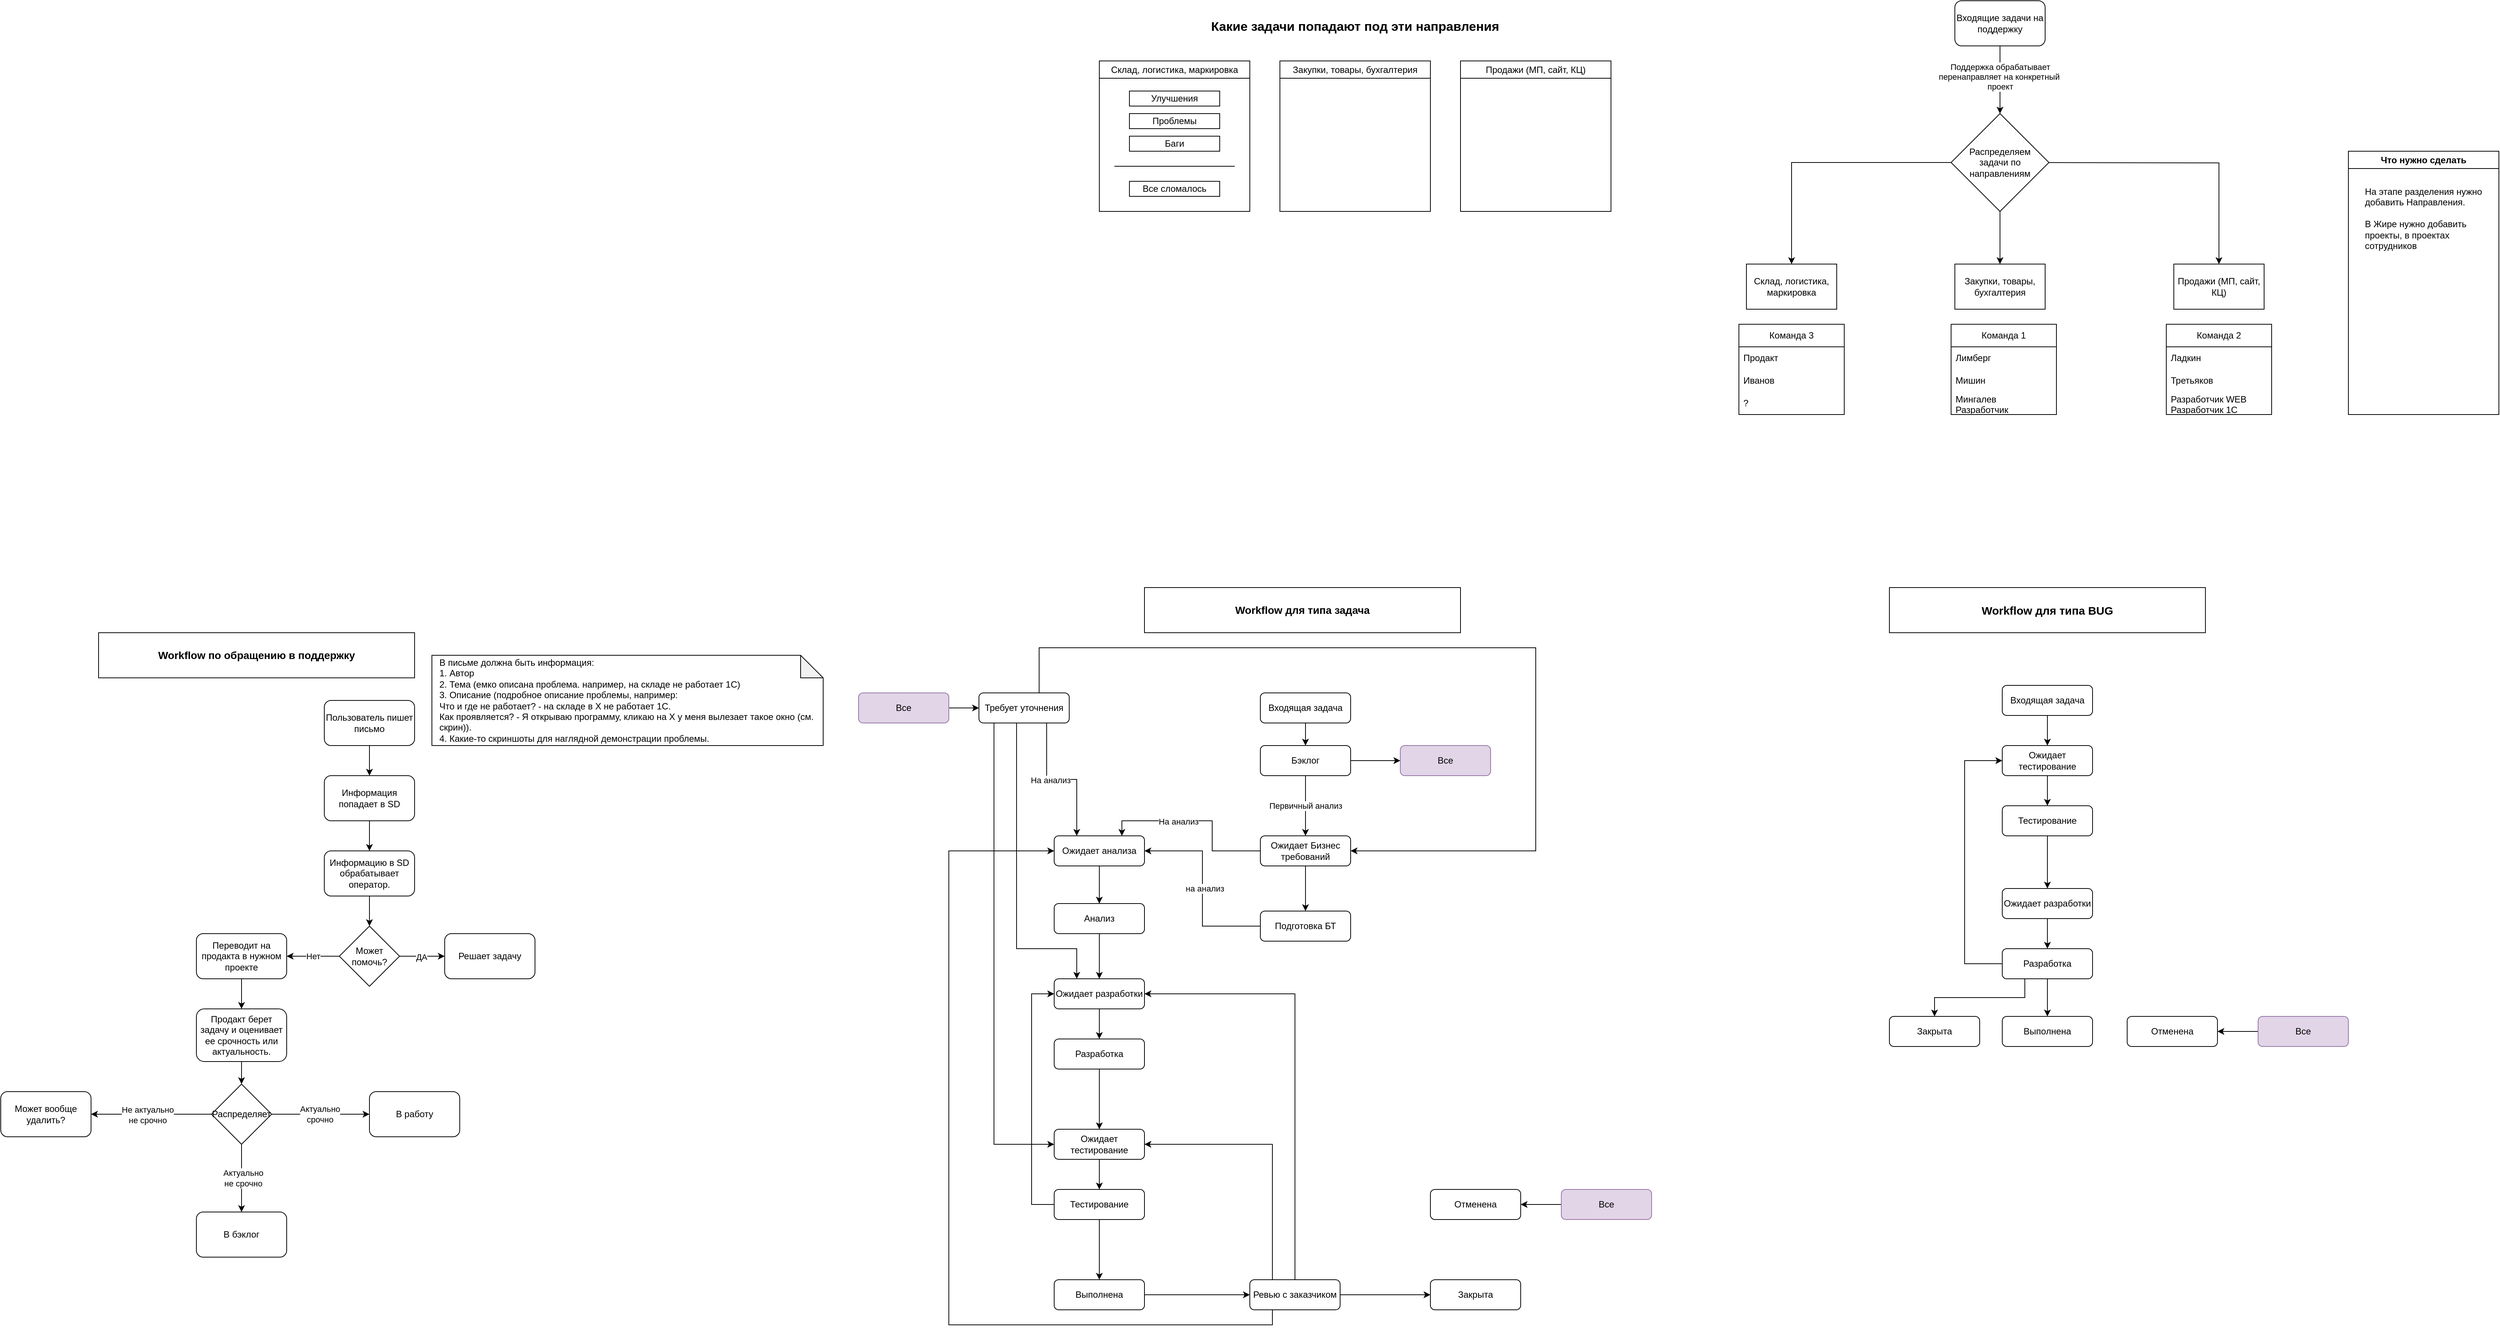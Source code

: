 <mxfile version="24.7.16">
  <diagram name="Page-1" id="zKJSg474zFUpfC8e5f8t">
    <mxGraphModel dx="5220" dy="1107" grid="1" gridSize="10" guides="1" tooltips="1" connect="1" arrows="1" fold="1" page="1" pageScale="1" pageWidth="827" pageHeight="1169" math="0" shadow="0">
      <root>
        <mxCell id="0" />
        <mxCell id="1" parent="0" />
        <mxCell id="clkhZw_3v-03GrpoqzjB-17" value="" style="edgeStyle=orthogonalEdgeStyle;rounded=0;orthogonalLoop=1;jettySize=auto;html=1;" parent="1" source="xmXq3l9Uws817rKE1H1e-1" target="clkhZw_3v-03GrpoqzjB-3" edge="1">
          <mxGeometry relative="1" as="geometry" />
        </mxCell>
        <mxCell id="6zCM-tVnXvu0zWscigJL-20" value="Поддержка обрабатывает&lt;div&gt;перенаправляет на конкретный&amp;nbsp;&lt;/div&gt;&lt;div&gt;проект&lt;/div&gt;" style="edgeLabel;html=1;align=center;verticalAlign=middle;resizable=0;points=[];" parent="clkhZw_3v-03GrpoqzjB-17" vertex="1" connectable="0">
          <mxGeometry x="-0.086" relative="1" as="geometry">
            <mxPoint as="offset" />
          </mxGeometry>
        </mxCell>
        <mxCell id="xmXq3l9Uws817rKE1H1e-1" value="Входящие задачи на поддержку" style="rounded=1;whiteSpace=wrap;html=1;" parent="1" vertex="1">
          <mxGeometry x="-473" y="10" width="120" height="60" as="geometry" />
        </mxCell>
        <mxCell id="clkhZw_3v-03GrpoqzjB-6" value="" style="edgeStyle=orthogonalEdgeStyle;rounded=0;orthogonalLoop=1;jettySize=auto;html=1;" parent="1" source="clkhZw_3v-03GrpoqzjB-3" target="clkhZw_3v-03GrpoqzjB-5" edge="1">
          <mxGeometry relative="1" as="geometry" />
        </mxCell>
        <mxCell id="clkhZw_3v-03GrpoqzjB-13" value="" style="edgeStyle=orthogonalEdgeStyle;rounded=0;orthogonalLoop=1;jettySize=auto;html=1;exitX=0.5;exitY=1;exitDx=0;exitDy=0;" parent="1" source="clkhZw_3v-03GrpoqzjB-3" target="clkhZw_3v-03GrpoqzjB-7" edge="1">
          <mxGeometry relative="1" as="geometry" />
        </mxCell>
        <mxCell id="clkhZw_3v-03GrpoqzjB-16" style="edgeStyle=orthogonalEdgeStyle;rounded=0;orthogonalLoop=1;jettySize=auto;html=1;exitX=1;exitY=0.5;exitDx=0;exitDy=0;entryX=0.5;entryY=0;entryDx=0;entryDy=0;" parent="1" target="clkhZw_3v-03GrpoqzjB-15" edge="1">
          <mxGeometry relative="1" as="geometry">
            <mxPoint x="-380" y="225" as="sourcePoint" />
          </mxGeometry>
        </mxCell>
        <mxCell id="clkhZw_3v-03GrpoqzjB-3" value="Распределяем&lt;div&gt;задачи по направлениям&lt;/div&gt;" style="rhombus;whiteSpace=wrap;html=1;" parent="1" vertex="1">
          <mxGeometry x="-478" y="160" width="130" height="130" as="geometry" />
        </mxCell>
        <mxCell id="clkhZw_3v-03GrpoqzjB-5" value="Склад, логистика, маркировка" style="whiteSpace=wrap;html=1;" parent="1" vertex="1">
          <mxGeometry x="-750" y="360" width="120" height="60" as="geometry" />
        </mxCell>
        <mxCell id="clkhZw_3v-03GrpoqzjB-7" value="Закупки, товары, бухгалтерия" style="whiteSpace=wrap;html=1;" parent="1" vertex="1">
          <mxGeometry x="-473" y="360" width="120" height="60" as="geometry" />
        </mxCell>
        <mxCell id="clkhZw_3v-03GrpoqzjB-15" value="Продажи (МП, сайт, КЦ)" style="whiteSpace=wrap;html=1;" parent="1" vertex="1">
          <mxGeometry x="-182" y="360" width="120" height="60" as="geometry" />
        </mxCell>
        <mxCell id="6zCM-tVnXvu0zWscigJL-4" value="Команда 2" style="swimlane;fontStyle=0;childLayout=stackLayout;horizontal=1;startSize=30;horizontalStack=0;resizeParent=1;resizeParentMax=0;resizeLast=0;collapsible=1;marginBottom=0;whiteSpace=wrap;html=1;" parent="1" vertex="1">
          <mxGeometry x="-192" y="440" width="140" height="120" as="geometry" />
        </mxCell>
        <mxCell id="6zCM-tVnXvu0zWscigJL-5" value="Ладкин" style="text;strokeColor=none;fillColor=none;align=left;verticalAlign=middle;spacingLeft=4;spacingRight=4;overflow=hidden;points=[[0,0.5],[1,0.5]];portConstraint=eastwest;rotatable=0;whiteSpace=wrap;html=1;" parent="6zCM-tVnXvu0zWscigJL-4" vertex="1">
          <mxGeometry y="30" width="140" height="30" as="geometry" />
        </mxCell>
        <mxCell id="6zCM-tVnXvu0zWscigJL-6" value="Третьяков" style="text;strokeColor=none;fillColor=none;align=left;verticalAlign=middle;spacingLeft=4;spacingRight=4;overflow=hidden;points=[[0,0.5],[1,0.5]];portConstraint=eastwest;rotatable=0;whiteSpace=wrap;html=1;" parent="6zCM-tVnXvu0zWscigJL-4" vertex="1">
          <mxGeometry y="60" width="140" height="30" as="geometry" />
        </mxCell>
        <mxCell id="6zCM-tVnXvu0zWscigJL-7" value="Разработчик WEB&lt;div&gt;Разработчик 1С&lt;/div&gt;" style="text;strokeColor=none;fillColor=none;align=left;verticalAlign=middle;spacingLeft=4;spacingRight=4;overflow=hidden;points=[[0,0.5],[1,0.5]];portConstraint=eastwest;rotatable=0;whiteSpace=wrap;html=1;" parent="6zCM-tVnXvu0zWscigJL-4" vertex="1">
          <mxGeometry y="90" width="140" height="30" as="geometry" />
        </mxCell>
        <mxCell id="6zCM-tVnXvu0zWscigJL-8" value="Команда 1" style="swimlane;fontStyle=0;childLayout=stackLayout;horizontal=1;startSize=30;horizontalStack=0;resizeParent=1;resizeParentMax=0;resizeLast=0;collapsible=1;marginBottom=0;whiteSpace=wrap;html=1;" parent="1" vertex="1">
          <mxGeometry x="-478" y="440" width="140" height="120" as="geometry" />
        </mxCell>
        <mxCell id="6zCM-tVnXvu0zWscigJL-9" value="Лимберг" style="text;strokeColor=none;fillColor=none;align=left;verticalAlign=middle;spacingLeft=4;spacingRight=4;overflow=hidden;points=[[0,0.5],[1,0.5]];portConstraint=eastwest;rotatable=0;whiteSpace=wrap;html=1;" parent="6zCM-tVnXvu0zWscigJL-8" vertex="1">
          <mxGeometry y="30" width="140" height="30" as="geometry" />
        </mxCell>
        <mxCell id="6zCM-tVnXvu0zWscigJL-10" value="Мишин" style="text;strokeColor=none;fillColor=none;align=left;verticalAlign=middle;spacingLeft=4;spacingRight=4;overflow=hidden;points=[[0,0.5],[1,0.5]];portConstraint=eastwest;rotatable=0;whiteSpace=wrap;html=1;" parent="6zCM-tVnXvu0zWscigJL-8" vertex="1">
          <mxGeometry y="60" width="140" height="30" as="geometry" />
        </mxCell>
        <mxCell id="6zCM-tVnXvu0zWscigJL-11" value="Мингалев&lt;div&gt;Разработчик&lt;/div&gt;" style="text;strokeColor=none;fillColor=none;align=left;verticalAlign=middle;spacingLeft=4;spacingRight=4;overflow=hidden;points=[[0,0.5],[1,0.5]];portConstraint=eastwest;rotatable=0;whiteSpace=wrap;html=1;" parent="6zCM-tVnXvu0zWscigJL-8" vertex="1">
          <mxGeometry y="90" width="140" height="30" as="geometry" />
        </mxCell>
        <mxCell id="6zCM-tVnXvu0zWscigJL-12" value="Команда 3" style="swimlane;fontStyle=0;childLayout=stackLayout;horizontal=1;startSize=30;horizontalStack=0;resizeParent=1;resizeParentMax=0;resizeLast=0;collapsible=1;marginBottom=0;whiteSpace=wrap;html=1;" parent="1" vertex="1">
          <mxGeometry x="-760" y="440" width="140" height="120" as="geometry" />
        </mxCell>
        <mxCell id="6zCM-tVnXvu0zWscigJL-13" value="Продакт" style="text;strokeColor=none;fillColor=none;align=left;verticalAlign=middle;spacingLeft=4;spacingRight=4;overflow=hidden;points=[[0,0.5],[1,0.5]];portConstraint=eastwest;rotatable=0;whiteSpace=wrap;html=1;" parent="6zCM-tVnXvu0zWscigJL-12" vertex="1">
          <mxGeometry y="30" width="140" height="30" as="geometry" />
        </mxCell>
        <mxCell id="6zCM-tVnXvu0zWscigJL-14" value="Иванов" style="text;strokeColor=none;fillColor=none;align=left;verticalAlign=middle;spacingLeft=4;spacingRight=4;overflow=hidden;points=[[0,0.5],[1,0.5]];portConstraint=eastwest;rotatable=0;whiteSpace=wrap;html=1;" parent="6zCM-tVnXvu0zWscigJL-12" vertex="1">
          <mxGeometry y="60" width="140" height="30" as="geometry" />
        </mxCell>
        <mxCell id="6zCM-tVnXvu0zWscigJL-15" value="?" style="text;strokeColor=none;fillColor=none;align=left;verticalAlign=middle;spacingLeft=4;spacingRight=4;overflow=hidden;points=[[0,0.5],[1,0.5]];portConstraint=eastwest;rotatable=0;whiteSpace=wrap;html=1;" parent="6zCM-tVnXvu0zWscigJL-12" vertex="1">
          <mxGeometry y="90" width="140" height="30" as="geometry" />
        </mxCell>
        <mxCell id="6zCM-tVnXvu0zWscigJL-16" value="&lt;span style=&quot;font-weight: 400;&quot;&gt;Склад, логистика, маркировка&lt;/span&gt;" style="swimlane;whiteSpace=wrap;html=1;" parent="1" vertex="1">
          <mxGeometry x="-1610" y="90" width="200" height="200" as="geometry" />
        </mxCell>
        <mxCell id="6zCM-tVnXvu0zWscigJL-21" value="Проблемы" style="whiteSpace=wrap;html=1;" parent="6zCM-tVnXvu0zWscigJL-16" vertex="1">
          <mxGeometry x="40" y="70" width="120" height="20" as="geometry" />
        </mxCell>
        <mxCell id="6zCM-tVnXvu0zWscigJL-22" value="Улучшения" style="whiteSpace=wrap;html=1;" parent="6zCM-tVnXvu0zWscigJL-16" vertex="1">
          <mxGeometry x="40" y="40" width="120" height="20" as="geometry" />
        </mxCell>
        <mxCell id="6zCM-tVnXvu0zWscigJL-23" value="Баги" style="whiteSpace=wrap;html=1;" parent="6zCM-tVnXvu0zWscigJL-16" vertex="1">
          <mxGeometry x="40" y="100" width="120" height="20" as="geometry" />
        </mxCell>
        <mxCell id="6zCM-tVnXvu0zWscigJL-24" value="Все сломалось" style="whiteSpace=wrap;html=1;" parent="6zCM-tVnXvu0zWscigJL-16" vertex="1">
          <mxGeometry x="40" y="160" width="120" height="20" as="geometry" />
        </mxCell>
        <mxCell id="6zCM-tVnXvu0zWscigJL-17" value="&lt;span style=&quot;font-weight: 400;&quot;&gt;Закупки, товары, бухгалтерия&lt;/span&gt;" style="swimlane;whiteSpace=wrap;html=1;" parent="1" vertex="1">
          <mxGeometry x="-1370" y="90" width="200" height="200" as="geometry" />
        </mxCell>
        <mxCell id="6zCM-tVnXvu0zWscigJL-18" value="&lt;span style=&quot;font-weight: 400;&quot;&gt;Продажи (МП, сайт, КЦ)&lt;/span&gt;" style="swimlane;whiteSpace=wrap;html=1;" parent="1" vertex="1">
          <mxGeometry x="-1130" y="90" width="200" height="200" as="geometry" />
        </mxCell>
        <mxCell id="6zCM-tVnXvu0zWscigJL-19" value="Какие задачи попадают под эти направления" style="text;html=1;align=center;verticalAlign=middle;whiteSpace=wrap;rounded=0;fontStyle=1;fontSize=17;" parent="1" vertex="1">
          <mxGeometry x="-1610" y="30" width="680" height="30" as="geometry" />
        </mxCell>
        <mxCell id="6zCM-tVnXvu0zWscigJL-25" value="" style="endArrow=none;html=1;rounded=0;" parent="1" edge="1">
          <mxGeometry width="50" height="50" relative="1" as="geometry">
            <mxPoint x="-1590" y="230" as="sourcePoint" />
            <mxPoint x="-1430" y="230" as="targetPoint" />
          </mxGeometry>
        </mxCell>
        <mxCell id="6zCM-tVnXvu0zWscigJL-26" value="Что нужно сделать" style="swimlane;whiteSpace=wrap;html=1;" parent="1" vertex="1">
          <mxGeometry x="50" y="210" width="200" height="350" as="geometry" />
        </mxCell>
        <mxCell id="6zCM-tVnXvu0zWscigJL-27" value="На этапе разделения нужно добавить Направления.&lt;div&gt;&lt;br&gt;&lt;div&gt;В Жире нужно добавить проекты, в проектах сотрудников&lt;/div&gt;&lt;/div&gt;" style="text;html=1;align=left;verticalAlign=top;whiteSpace=wrap;rounded=0;" parent="6zCM-tVnXvu0zWscigJL-26" vertex="1">
          <mxGeometry x="20" y="40" width="160" height="290" as="geometry" />
        </mxCell>
        <mxCell id="XbYOzq7TOmDHn6luCRxi-1" value="Workflow для типа задача" style="rounded=0;whiteSpace=wrap;html=1;fontStyle=1;fontSize=14;" parent="1" vertex="1">
          <mxGeometry x="-1550" y="790" width="420" height="60" as="geometry" />
        </mxCell>
        <mxCell id="XbYOzq7TOmDHn6luCRxi-2" value="Workflow для типа BUG" style="rounded=0;whiteSpace=wrap;html=1;fontSize=15;fontStyle=1" parent="1" vertex="1">
          <mxGeometry x="-560" y="790" width="420" height="60" as="geometry" />
        </mxCell>
        <mxCell id="XbYOzq7TOmDHn6luCRxi-3" value="Workflow по обращению в поддержку" style="rounded=0;whiteSpace=wrap;html=1;fontStyle=1;fontSize=14;" parent="1" vertex="1">
          <mxGeometry x="-2940" y="850" width="420" height="60" as="geometry" />
        </mxCell>
        <mxCell id="XbYOzq7TOmDHn6luCRxi-7" value="" style="edgeStyle=orthogonalEdgeStyle;rounded=0;orthogonalLoop=1;jettySize=auto;html=1;" parent="1" source="XbYOzq7TOmDHn6luCRxi-4" target="XbYOzq7TOmDHn6luCRxi-6" edge="1">
          <mxGeometry relative="1" as="geometry" />
        </mxCell>
        <mxCell id="XbYOzq7TOmDHn6luCRxi-4" value="Пользователь пишет письмо" style="rounded=1;whiteSpace=wrap;html=1;" parent="1" vertex="1">
          <mxGeometry x="-2640" y="940" width="120" height="60" as="geometry" />
        </mxCell>
        <mxCell id="XbYOzq7TOmDHn6luCRxi-5" value="В письме должна быть информация:&lt;div&gt;1. Автор&lt;/div&gt;&lt;div&gt;2. Тема (емко описана проблема. например, на складе не работает 1С)&lt;/div&gt;&lt;div&gt;3. Описание (подробное описание проблемы, например:&lt;/div&gt;&lt;div&gt;Что и где не работает? - на складе в Х не работает 1С.&lt;/div&gt;&lt;div&gt;Как проявляется? - Я открываю программу, кликаю на Х у меня вылезает такое окно (см. скрин)).&lt;/div&gt;&lt;div&gt;4. Какие-то скриншоты для наглядной демонстрации проблемы.&lt;/div&gt;" style="shape=note;whiteSpace=wrap;html=1;backgroundOutline=1;darkOpacity=0.05;align=left;spacing=10;" parent="1" vertex="1">
          <mxGeometry x="-2497" y="880" width="520" height="120" as="geometry" />
        </mxCell>
        <mxCell id="XbYOzq7TOmDHn6luCRxi-9" value="" style="edgeStyle=orthogonalEdgeStyle;rounded=0;orthogonalLoop=1;jettySize=auto;html=1;" parent="1" source="XbYOzq7TOmDHn6luCRxi-6" target="XbYOzq7TOmDHn6luCRxi-8" edge="1">
          <mxGeometry relative="1" as="geometry" />
        </mxCell>
        <mxCell id="XbYOzq7TOmDHn6luCRxi-6" value="Информация попадает в SD" style="rounded=1;whiteSpace=wrap;html=1;" parent="1" vertex="1">
          <mxGeometry x="-2640" y="1040" width="120" height="60" as="geometry" />
        </mxCell>
        <mxCell id="eAZ0J_NPHGMcCsTDPRW5-2" value="" style="edgeStyle=orthogonalEdgeStyle;rounded=0;orthogonalLoop=1;jettySize=auto;html=1;" edge="1" parent="1" source="XbYOzq7TOmDHn6luCRxi-8" target="eAZ0J_NPHGMcCsTDPRW5-1">
          <mxGeometry relative="1" as="geometry" />
        </mxCell>
        <mxCell id="XbYOzq7TOmDHn6luCRxi-8" value="Информацию в SD обрабатывает оператор." style="rounded=1;whiteSpace=wrap;html=1;" parent="1" vertex="1">
          <mxGeometry x="-2640" y="1140" width="120" height="60" as="geometry" />
        </mxCell>
        <mxCell id="eAZ0J_NPHGMcCsTDPRW5-6" value="" style="edgeStyle=orthogonalEdgeStyle;rounded=0;orthogonalLoop=1;jettySize=auto;html=1;" edge="1" parent="1" source="eAZ0J_NPHGMcCsTDPRW5-1" target="eAZ0J_NPHGMcCsTDPRW5-5">
          <mxGeometry relative="1" as="geometry" />
        </mxCell>
        <mxCell id="eAZ0J_NPHGMcCsTDPRW5-9" value="ДА" style="edgeLabel;html=1;align=center;verticalAlign=middle;resizable=0;points=[];" vertex="1" connectable="0" parent="eAZ0J_NPHGMcCsTDPRW5-6">
          <mxGeometry x="-0.033" y="-1" relative="1" as="geometry">
            <mxPoint as="offset" />
          </mxGeometry>
        </mxCell>
        <mxCell id="eAZ0J_NPHGMcCsTDPRW5-8" value="Нет" style="edgeStyle=orthogonalEdgeStyle;rounded=0;orthogonalLoop=1;jettySize=auto;html=1;" edge="1" parent="1" source="eAZ0J_NPHGMcCsTDPRW5-1" target="eAZ0J_NPHGMcCsTDPRW5-7">
          <mxGeometry relative="1" as="geometry" />
        </mxCell>
        <mxCell id="eAZ0J_NPHGMcCsTDPRW5-1" value="Может&lt;div&gt;помочь?&lt;/div&gt;" style="rhombus;whiteSpace=wrap;html=1;" vertex="1" parent="1">
          <mxGeometry x="-2620" y="1240" width="80" height="80" as="geometry" />
        </mxCell>
        <mxCell id="eAZ0J_NPHGMcCsTDPRW5-5" value="Решает задачу" style="rounded=1;whiteSpace=wrap;html=1;" vertex="1" parent="1">
          <mxGeometry x="-2480" y="1250" width="120" height="60" as="geometry" />
        </mxCell>
        <mxCell id="eAZ0J_NPHGMcCsTDPRW5-11" value="" style="edgeStyle=orthogonalEdgeStyle;rounded=0;orthogonalLoop=1;jettySize=auto;html=1;" edge="1" parent="1" source="eAZ0J_NPHGMcCsTDPRW5-7" target="eAZ0J_NPHGMcCsTDPRW5-10">
          <mxGeometry relative="1" as="geometry" />
        </mxCell>
        <mxCell id="eAZ0J_NPHGMcCsTDPRW5-7" value="Переводит на продакта в нужном проекте" style="rounded=1;whiteSpace=wrap;html=1;" vertex="1" parent="1">
          <mxGeometry x="-2810" y="1250" width="120" height="60" as="geometry" />
        </mxCell>
        <mxCell id="eAZ0J_NPHGMcCsTDPRW5-26" value="" style="edgeStyle=orthogonalEdgeStyle;rounded=0;orthogonalLoop=1;jettySize=auto;html=1;" edge="1" parent="1" source="eAZ0J_NPHGMcCsTDPRW5-10" target="eAZ0J_NPHGMcCsTDPRW5-16">
          <mxGeometry relative="1" as="geometry" />
        </mxCell>
        <mxCell id="eAZ0J_NPHGMcCsTDPRW5-10" value="Продакт берет задачу и оценивает ее срочность или актуальность." style="rounded=1;whiteSpace=wrap;html=1;" vertex="1" parent="1">
          <mxGeometry x="-2810" y="1350" width="120" height="70" as="geometry" />
        </mxCell>
        <mxCell id="eAZ0J_NPHGMcCsTDPRW5-18" style="edgeStyle=orthogonalEdgeStyle;rounded=0;orthogonalLoop=1;jettySize=auto;html=1;entryX=0;entryY=0.5;entryDx=0;entryDy=0;" edge="1" parent="1" source="eAZ0J_NPHGMcCsTDPRW5-16" target="eAZ0J_NPHGMcCsTDPRW5-17">
          <mxGeometry relative="1" as="geometry" />
        </mxCell>
        <mxCell id="eAZ0J_NPHGMcCsTDPRW5-19" value="Актуально&lt;div&gt;срочно&lt;/div&gt;" style="edgeLabel;html=1;align=center;verticalAlign=middle;resizable=0;points=[];" vertex="1" connectable="0" parent="eAZ0J_NPHGMcCsTDPRW5-18">
          <mxGeometry x="-0.024" relative="1" as="geometry">
            <mxPoint as="offset" />
          </mxGeometry>
        </mxCell>
        <mxCell id="eAZ0J_NPHGMcCsTDPRW5-21" style="edgeStyle=orthogonalEdgeStyle;rounded=0;orthogonalLoop=1;jettySize=auto;html=1;entryX=0.5;entryY=0;entryDx=0;entryDy=0;" edge="1" parent="1" source="eAZ0J_NPHGMcCsTDPRW5-16" target="eAZ0J_NPHGMcCsTDPRW5-20">
          <mxGeometry relative="1" as="geometry" />
        </mxCell>
        <mxCell id="eAZ0J_NPHGMcCsTDPRW5-22" value="Актуально&lt;div&gt;не срочно&lt;/div&gt;" style="edgeLabel;html=1;align=center;verticalAlign=middle;resizable=0;points=[];" vertex="1" connectable="0" parent="eAZ0J_NPHGMcCsTDPRW5-21">
          <mxGeometry x="-0.007" y="2" relative="1" as="geometry">
            <mxPoint as="offset" />
          </mxGeometry>
        </mxCell>
        <mxCell id="eAZ0J_NPHGMcCsTDPRW5-24" style="edgeStyle=orthogonalEdgeStyle;rounded=0;orthogonalLoop=1;jettySize=auto;html=1;" edge="1" parent="1" source="eAZ0J_NPHGMcCsTDPRW5-16" target="eAZ0J_NPHGMcCsTDPRW5-23">
          <mxGeometry relative="1" as="geometry" />
        </mxCell>
        <mxCell id="eAZ0J_NPHGMcCsTDPRW5-25" value="Не актуально&lt;div&gt;не срочно&lt;/div&gt;" style="edgeLabel;html=1;align=center;verticalAlign=middle;resizable=0;points=[];" vertex="1" connectable="0" parent="eAZ0J_NPHGMcCsTDPRW5-24">
          <mxGeometry x="0.064" y="1" relative="1" as="geometry">
            <mxPoint as="offset" />
          </mxGeometry>
        </mxCell>
        <mxCell id="eAZ0J_NPHGMcCsTDPRW5-16" value="Распределяет" style="rhombus;whiteSpace=wrap;html=1;" vertex="1" parent="1">
          <mxGeometry x="-2790" y="1450" width="80" height="80" as="geometry" />
        </mxCell>
        <mxCell id="eAZ0J_NPHGMcCsTDPRW5-17" value="В работу" style="rounded=1;whiteSpace=wrap;html=1;" vertex="1" parent="1">
          <mxGeometry x="-2580" y="1460" width="120" height="60" as="geometry" />
        </mxCell>
        <mxCell id="eAZ0J_NPHGMcCsTDPRW5-20" value="В бэклог" style="rounded=1;whiteSpace=wrap;html=1;" vertex="1" parent="1">
          <mxGeometry x="-2810" y="1620" width="120" height="60" as="geometry" />
        </mxCell>
        <mxCell id="eAZ0J_NPHGMcCsTDPRW5-23" value="Может вообще удалить?" style="rounded=1;whiteSpace=wrap;html=1;" vertex="1" parent="1">
          <mxGeometry x="-3070" y="1460" width="120" height="60" as="geometry" />
        </mxCell>
        <mxCell id="eAZ0J_NPHGMcCsTDPRW5-29" value="" style="edgeStyle=orthogonalEdgeStyle;rounded=0;orthogonalLoop=1;jettySize=auto;html=1;" edge="1" parent="1" source="eAZ0J_NPHGMcCsTDPRW5-27" target="eAZ0J_NPHGMcCsTDPRW5-28">
          <mxGeometry relative="1" as="geometry">
            <Array as="points">
              <mxPoint x="-1336" y="1000" />
              <mxPoint x="-1336" y="1000" />
            </Array>
          </mxGeometry>
        </mxCell>
        <mxCell id="eAZ0J_NPHGMcCsTDPRW5-27" value="Входящая задача" style="rounded=1;whiteSpace=wrap;html=1;" vertex="1" parent="1">
          <mxGeometry x="-1396" y="930" width="120" height="40" as="geometry" />
        </mxCell>
        <mxCell id="eAZ0J_NPHGMcCsTDPRW5-31" value="Первичный анализ" style="edgeStyle=orthogonalEdgeStyle;rounded=0;orthogonalLoop=1;jettySize=auto;html=1;" edge="1" parent="1" source="eAZ0J_NPHGMcCsTDPRW5-28" target="eAZ0J_NPHGMcCsTDPRW5-30">
          <mxGeometry relative="1" as="geometry" />
        </mxCell>
        <mxCell id="eAZ0J_NPHGMcCsTDPRW5-38" value="" style="edgeStyle=orthogonalEdgeStyle;rounded=0;orthogonalLoop=1;jettySize=auto;html=1;" edge="1" parent="1" source="eAZ0J_NPHGMcCsTDPRW5-28" target="eAZ0J_NPHGMcCsTDPRW5-37">
          <mxGeometry relative="1" as="geometry" />
        </mxCell>
        <mxCell id="eAZ0J_NPHGMcCsTDPRW5-28" value="Бэклог" style="rounded=1;whiteSpace=wrap;html=1;" vertex="1" parent="1">
          <mxGeometry x="-1396" y="1000" width="120" height="40" as="geometry" />
        </mxCell>
        <mxCell id="eAZ0J_NPHGMcCsTDPRW5-35" value="" style="edgeStyle=orthogonalEdgeStyle;rounded=0;orthogonalLoop=1;jettySize=auto;html=1;" edge="1" parent="1" source="eAZ0J_NPHGMcCsTDPRW5-30" target="eAZ0J_NPHGMcCsTDPRW5-34">
          <mxGeometry relative="1" as="geometry" />
        </mxCell>
        <mxCell id="eAZ0J_NPHGMcCsTDPRW5-48" style="edgeStyle=orthogonalEdgeStyle;rounded=0;orthogonalLoop=1;jettySize=auto;html=1;entryX=0.75;entryY=0;entryDx=0;entryDy=0;" edge="1" parent="1" source="eAZ0J_NPHGMcCsTDPRW5-30" target="eAZ0J_NPHGMcCsTDPRW5-32">
          <mxGeometry relative="1" as="geometry">
            <Array as="points">
              <mxPoint x="-1460" y="1140" />
              <mxPoint x="-1460" y="1100" />
              <mxPoint x="-1580" y="1100" />
            </Array>
          </mxGeometry>
        </mxCell>
        <mxCell id="eAZ0J_NPHGMcCsTDPRW5-51" value="На анализ" style="edgeLabel;html=1;align=center;verticalAlign=middle;resizable=0;points=[];" vertex="1" connectable="0" parent="eAZ0J_NPHGMcCsTDPRW5-48">
          <mxGeometry x="0.216" y="1" relative="1" as="geometry">
            <mxPoint x="-1" as="offset" />
          </mxGeometry>
        </mxCell>
        <mxCell id="eAZ0J_NPHGMcCsTDPRW5-30" value="Ожидает Бизнес требований" style="rounded=1;whiteSpace=wrap;html=1;" vertex="1" parent="1">
          <mxGeometry x="-1396" y="1120" width="120" height="40" as="geometry" />
        </mxCell>
        <mxCell id="eAZ0J_NPHGMcCsTDPRW5-54" value="" style="edgeStyle=orthogonalEdgeStyle;rounded=0;orthogonalLoop=1;jettySize=auto;html=1;" edge="1" parent="1" source="eAZ0J_NPHGMcCsTDPRW5-32" target="eAZ0J_NPHGMcCsTDPRW5-53">
          <mxGeometry relative="1" as="geometry" />
        </mxCell>
        <mxCell id="eAZ0J_NPHGMcCsTDPRW5-32" value="Ожидает анализа" style="rounded=1;whiteSpace=wrap;html=1;" vertex="1" parent="1">
          <mxGeometry x="-1670" y="1120" width="120" height="40" as="geometry" />
        </mxCell>
        <mxCell id="eAZ0J_NPHGMcCsTDPRW5-50" style="edgeStyle=orthogonalEdgeStyle;rounded=0;orthogonalLoop=1;jettySize=auto;html=1;exitX=0;exitY=0.5;exitDx=0;exitDy=0;entryX=1;entryY=0.5;entryDx=0;entryDy=0;" edge="1" parent="1" source="eAZ0J_NPHGMcCsTDPRW5-34" target="eAZ0J_NPHGMcCsTDPRW5-32">
          <mxGeometry relative="1" as="geometry" />
        </mxCell>
        <mxCell id="eAZ0J_NPHGMcCsTDPRW5-52" value="на анализ" style="edgeLabel;html=1;align=center;verticalAlign=middle;resizable=0;points=[];" vertex="1" connectable="0" parent="eAZ0J_NPHGMcCsTDPRW5-50">
          <mxGeometry x="0.78" relative="1" as="geometry">
            <mxPoint x="52" y="50" as="offset" />
          </mxGeometry>
        </mxCell>
        <mxCell id="eAZ0J_NPHGMcCsTDPRW5-34" value="Подготовка БТ" style="rounded=1;whiteSpace=wrap;html=1;" vertex="1" parent="1">
          <mxGeometry x="-1396" y="1220" width="120" height="40" as="geometry" />
        </mxCell>
        <mxCell id="eAZ0J_NPHGMcCsTDPRW5-37" value="Все" style="rounded=1;whiteSpace=wrap;html=1;fillColor=#e1d5e7;strokeColor=#9673a6;" vertex="1" parent="1">
          <mxGeometry x="-1210" y="1000" width="120" height="40" as="geometry" />
        </mxCell>
        <mxCell id="eAZ0J_NPHGMcCsTDPRW5-42" style="edgeStyle=orthogonalEdgeStyle;rounded=0;orthogonalLoop=1;jettySize=auto;html=1;exitX=0.75;exitY=1;exitDx=0;exitDy=0;entryX=0.25;entryY=0;entryDx=0;entryDy=0;" edge="1" parent="1" source="eAZ0J_NPHGMcCsTDPRW5-39" target="eAZ0J_NPHGMcCsTDPRW5-32">
          <mxGeometry relative="1" as="geometry" />
        </mxCell>
        <mxCell id="eAZ0J_NPHGMcCsTDPRW5-44" value="На анализ" style="edgeLabel;html=1;align=center;verticalAlign=middle;resizable=0;points=[];" vertex="1" connectable="0" parent="eAZ0J_NPHGMcCsTDPRW5-42">
          <mxGeometry x="-0.16" y="-1" relative="1" as="geometry">
            <mxPoint as="offset" />
          </mxGeometry>
        </mxCell>
        <mxCell id="eAZ0J_NPHGMcCsTDPRW5-43" style="edgeStyle=orthogonalEdgeStyle;rounded=0;orthogonalLoop=1;jettySize=auto;html=1;exitX=0.75;exitY=0;exitDx=0;exitDy=0;entryX=1;entryY=0.5;entryDx=0;entryDy=0;" edge="1" parent="1" source="eAZ0J_NPHGMcCsTDPRW5-39" target="eAZ0J_NPHGMcCsTDPRW5-30">
          <mxGeometry relative="1" as="geometry">
            <Array as="points">
              <mxPoint x="-1690" y="930" />
              <mxPoint x="-1690" y="870" />
              <mxPoint x="-1030" y="870" />
              <mxPoint x="-1030" y="1140" />
            </Array>
          </mxGeometry>
        </mxCell>
        <mxCell id="eAZ0J_NPHGMcCsTDPRW5-77" style="edgeStyle=orthogonalEdgeStyle;rounded=0;orthogonalLoop=1;jettySize=auto;html=1;exitX=0.5;exitY=1;exitDx=0;exitDy=0;entryX=0.25;entryY=0;entryDx=0;entryDy=0;" edge="1" parent="1" source="eAZ0J_NPHGMcCsTDPRW5-39" target="eAZ0J_NPHGMcCsTDPRW5-55">
          <mxGeometry relative="1" as="geometry">
            <Array as="points">
              <mxPoint x="-1720" y="1270" />
              <mxPoint x="-1640" y="1270" />
            </Array>
          </mxGeometry>
        </mxCell>
        <mxCell id="eAZ0J_NPHGMcCsTDPRW5-78" style="edgeStyle=orthogonalEdgeStyle;rounded=0;orthogonalLoop=1;jettySize=auto;html=1;exitX=0.25;exitY=1;exitDx=0;exitDy=0;entryX=0;entryY=0.5;entryDx=0;entryDy=0;" edge="1" parent="1" source="eAZ0J_NPHGMcCsTDPRW5-39" target="eAZ0J_NPHGMcCsTDPRW5-57">
          <mxGeometry relative="1" as="geometry">
            <Array as="points">
              <mxPoint x="-1750" y="970" />
              <mxPoint x="-1750" y="1530" />
            </Array>
          </mxGeometry>
        </mxCell>
        <mxCell id="eAZ0J_NPHGMcCsTDPRW5-39" value="Требует уточнения" style="rounded=1;whiteSpace=wrap;html=1;" vertex="1" parent="1">
          <mxGeometry x="-1770" y="930" width="120" height="40" as="geometry" />
        </mxCell>
        <mxCell id="eAZ0J_NPHGMcCsTDPRW5-41" value="" style="edgeStyle=orthogonalEdgeStyle;rounded=0;orthogonalLoop=1;jettySize=auto;html=1;" edge="1" parent="1" source="eAZ0J_NPHGMcCsTDPRW5-40" target="eAZ0J_NPHGMcCsTDPRW5-39">
          <mxGeometry relative="1" as="geometry" />
        </mxCell>
        <mxCell id="eAZ0J_NPHGMcCsTDPRW5-40" value="Все" style="rounded=1;whiteSpace=wrap;html=1;fillColor=#e1d5e7;strokeColor=#9673a6;" vertex="1" parent="1">
          <mxGeometry x="-1930" y="930" width="120" height="40" as="geometry" />
        </mxCell>
        <mxCell id="eAZ0J_NPHGMcCsTDPRW5-63" value="" style="edgeStyle=orthogonalEdgeStyle;rounded=0;orthogonalLoop=1;jettySize=auto;html=1;" edge="1" parent="1" source="eAZ0J_NPHGMcCsTDPRW5-53" target="eAZ0J_NPHGMcCsTDPRW5-55">
          <mxGeometry relative="1" as="geometry" />
        </mxCell>
        <mxCell id="eAZ0J_NPHGMcCsTDPRW5-53" value="Анализ" style="rounded=1;whiteSpace=wrap;html=1;" vertex="1" parent="1">
          <mxGeometry x="-1670" y="1210" width="120" height="40" as="geometry" />
        </mxCell>
        <mxCell id="eAZ0J_NPHGMcCsTDPRW5-64" value="" style="edgeStyle=orthogonalEdgeStyle;rounded=0;orthogonalLoop=1;jettySize=auto;html=1;" edge="1" parent="1" source="eAZ0J_NPHGMcCsTDPRW5-55" target="eAZ0J_NPHGMcCsTDPRW5-56">
          <mxGeometry relative="1" as="geometry" />
        </mxCell>
        <mxCell id="eAZ0J_NPHGMcCsTDPRW5-55" value="Ожидает разработки" style="rounded=1;whiteSpace=wrap;html=1;" vertex="1" parent="1">
          <mxGeometry x="-1670" y="1310" width="120" height="40" as="geometry" />
        </mxCell>
        <mxCell id="eAZ0J_NPHGMcCsTDPRW5-65" value="" style="edgeStyle=orthogonalEdgeStyle;rounded=0;orthogonalLoop=1;jettySize=auto;html=1;" edge="1" parent="1" source="eAZ0J_NPHGMcCsTDPRW5-56" target="eAZ0J_NPHGMcCsTDPRW5-57">
          <mxGeometry relative="1" as="geometry" />
        </mxCell>
        <mxCell id="eAZ0J_NPHGMcCsTDPRW5-56" value="Разработка" style="rounded=1;whiteSpace=wrap;html=1;" vertex="1" parent="1">
          <mxGeometry x="-1670" y="1390" width="120" height="40" as="geometry" />
        </mxCell>
        <mxCell id="eAZ0J_NPHGMcCsTDPRW5-66" value="" style="edgeStyle=orthogonalEdgeStyle;rounded=0;orthogonalLoop=1;jettySize=auto;html=1;" edge="1" parent="1" source="eAZ0J_NPHGMcCsTDPRW5-57" target="eAZ0J_NPHGMcCsTDPRW5-58">
          <mxGeometry relative="1" as="geometry" />
        </mxCell>
        <mxCell id="eAZ0J_NPHGMcCsTDPRW5-57" value="Ожидает тестирование" style="rounded=1;whiteSpace=wrap;html=1;" vertex="1" parent="1">
          <mxGeometry x="-1670" y="1510" width="120" height="40" as="geometry" />
        </mxCell>
        <mxCell id="eAZ0J_NPHGMcCsTDPRW5-67" value="" style="edgeStyle=orthogonalEdgeStyle;rounded=0;orthogonalLoop=1;jettySize=auto;html=1;" edge="1" parent="1" source="eAZ0J_NPHGMcCsTDPRW5-58" target="eAZ0J_NPHGMcCsTDPRW5-59">
          <mxGeometry relative="1" as="geometry" />
        </mxCell>
        <mxCell id="eAZ0J_NPHGMcCsTDPRW5-76" style="edgeStyle=orthogonalEdgeStyle;rounded=0;orthogonalLoop=1;jettySize=auto;html=1;exitX=0;exitY=0.5;exitDx=0;exitDy=0;entryX=0;entryY=0.5;entryDx=0;entryDy=0;" edge="1" parent="1" source="eAZ0J_NPHGMcCsTDPRW5-58" target="eAZ0J_NPHGMcCsTDPRW5-55">
          <mxGeometry relative="1" as="geometry">
            <Array as="points">
              <mxPoint x="-1700" y="1610" />
              <mxPoint x="-1700" y="1330" />
            </Array>
          </mxGeometry>
        </mxCell>
        <mxCell id="eAZ0J_NPHGMcCsTDPRW5-58" value="Тестирование" style="rounded=1;whiteSpace=wrap;html=1;" vertex="1" parent="1">
          <mxGeometry x="-1670" y="1590" width="120" height="40" as="geometry" />
        </mxCell>
        <mxCell id="eAZ0J_NPHGMcCsTDPRW5-68" style="edgeStyle=orthogonalEdgeStyle;rounded=0;orthogonalLoop=1;jettySize=auto;html=1;entryX=0;entryY=0.5;entryDx=0;entryDy=0;" edge="1" parent="1" source="eAZ0J_NPHGMcCsTDPRW5-59" target="eAZ0J_NPHGMcCsTDPRW5-60">
          <mxGeometry relative="1" as="geometry" />
        </mxCell>
        <mxCell id="eAZ0J_NPHGMcCsTDPRW5-59" value="Выполнена" style="rounded=1;whiteSpace=wrap;html=1;" vertex="1" parent="1">
          <mxGeometry x="-1670" y="1710" width="120" height="40" as="geometry" />
        </mxCell>
        <mxCell id="eAZ0J_NPHGMcCsTDPRW5-69" style="edgeStyle=orthogonalEdgeStyle;rounded=0;orthogonalLoop=1;jettySize=auto;html=1;entryX=0;entryY=0.5;entryDx=0;entryDy=0;" edge="1" parent="1" source="eAZ0J_NPHGMcCsTDPRW5-60" target="eAZ0J_NPHGMcCsTDPRW5-61">
          <mxGeometry relative="1" as="geometry" />
        </mxCell>
        <mxCell id="eAZ0J_NPHGMcCsTDPRW5-79" style="edgeStyle=orthogonalEdgeStyle;rounded=0;orthogonalLoop=1;jettySize=auto;html=1;exitX=0.25;exitY=1;exitDx=0;exitDy=0;entryX=0;entryY=0.5;entryDx=0;entryDy=0;" edge="1" parent="1" source="eAZ0J_NPHGMcCsTDPRW5-60" target="eAZ0J_NPHGMcCsTDPRW5-32">
          <mxGeometry relative="1" as="geometry">
            <Array as="points">
              <mxPoint x="-1380" y="1770" />
              <mxPoint x="-1810" y="1770" />
              <mxPoint x="-1810" y="1140" />
            </Array>
          </mxGeometry>
        </mxCell>
        <mxCell id="eAZ0J_NPHGMcCsTDPRW5-80" style="edgeStyle=orthogonalEdgeStyle;rounded=0;orthogonalLoop=1;jettySize=auto;html=1;exitX=0.25;exitY=0;exitDx=0;exitDy=0;entryX=1;entryY=0.5;entryDx=0;entryDy=0;" edge="1" parent="1" source="eAZ0J_NPHGMcCsTDPRW5-60" target="eAZ0J_NPHGMcCsTDPRW5-57">
          <mxGeometry relative="1" as="geometry" />
        </mxCell>
        <mxCell id="eAZ0J_NPHGMcCsTDPRW5-81" style="edgeStyle=orthogonalEdgeStyle;rounded=0;orthogonalLoop=1;jettySize=auto;html=1;exitX=0.5;exitY=0;exitDx=0;exitDy=0;entryX=1;entryY=0.5;entryDx=0;entryDy=0;" edge="1" parent="1" source="eAZ0J_NPHGMcCsTDPRW5-60" target="eAZ0J_NPHGMcCsTDPRW5-55">
          <mxGeometry relative="1" as="geometry" />
        </mxCell>
        <mxCell id="eAZ0J_NPHGMcCsTDPRW5-60" value="Ревью с заказчиком" style="rounded=1;whiteSpace=wrap;html=1;" vertex="1" parent="1">
          <mxGeometry x="-1410" y="1710" width="120" height="40" as="geometry" />
        </mxCell>
        <mxCell id="eAZ0J_NPHGMcCsTDPRW5-61" value="Закрыта" style="rounded=1;whiteSpace=wrap;html=1;" vertex="1" parent="1">
          <mxGeometry x="-1170" y="1710" width="120" height="40" as="geometry" />
        </mxCell>
        <mxCell id="eAZ0J_NPHGMcCsTDPRW5-62" value="Отменена" style="rounded=1;whiteSpace=wrap;html=1;" vertex="1" parent="1">
          <mxGeometry x="-1170" y="1590" width="120" height="40" as="geometry" />
        </mxCell>
        <mxCell id="eAZ0J_NPHGMcCsTDPRW5-72" value="" style="edgeStyle=orthogonalEdgeStyle;rounded=0;orthogonalLoop=1;jettySize=auto;html=1;" edge="1" parent="1" source="eAZ0J_NPHGMcCsTDPRW5-71" target="eAZ0J_NPHGMcCsTDPRW5-62">
          <mxGeometry relative="1" as="geometry" />
        </mxCell>
        <mxCell id="eAZ0J_NPHGMcCsTDPRW5-71" value="Все" style="rounded=1;whiteSpace=wrap;html=1;fillColor=#e1d5e7;strokeColor=#9673a6;" vertex="1" parent="1">
          <mxGeometry x="-996" y="1590" width="120" height="40" as="geometry" />
        </mxCell>
        <mxCell id="eAZ0J_NPHGMcCsTDPRW5-92" value="" style="edgeStyle=orthogonalEdgeStyle;rounded=0;orthogonalLoop=1;jettySize=auto;html=1;" edge="1" parent="1" source="eAZ0J_NPHGMcCsTDPRW5-83" target="eAZ0J_NPHGMcCsTDPRW5-84">
          <mxGeometry relative="1" as="geometry" />
        </mxCell>
        <mxCell id="eAZ0J_NPHGMcCsTDPRW5-83" value="Входящая задача" style="rounded=1;whiteSpace=wrap;html=1;" vertex="1" parent="1">
          <mxGeometry x="-410" y="920" width="120" height="40" as="geometry" />
        </mxCell>
        <mxCell id="eAZ0J_NPHGMcCsTDPRW5-93" value="" style="edgeStyle=orthogonalEdgeStyle;rounded=0;orthogonalLoop=1;jettySize=auto;html=1;" edge="1" parent="1" source="eAZ0J_NPHGMcCsTDPRW5-84" target="eAZ0J_NPHGMcCsTDPRW5-85">
          <mxGeometry relative="1" as="geometry" />
        </mxCell>
        <mxCell id="eAZ0J_NPHGMcCsTDPRW5-84" value="Ожидает тестирование" style="rounded=1;whiteSpace=wrap;html=1;" vertex="1" parent="1">
          <mxGeometry x="-410" y="1000" width="120" height="40" as="geometry" />
        </mxCell>
        <mxCell id="eAZ0J_NPHGMcCsTDPRW5-94" value="" style="edgeStyle=orthogonalEdgeStyle;rounded=0;orthogonalLoop=1;jettySize=auto;html=1;" edge="1" parent="1" source="eAZ0J_NPHGMcCsTDPRW5-85" target="eAZ0J_NPHGMcCsTDPRW5-86">
          <mxGeometry relative="1" as="geometry" />
        </mxCell>
        <mxCell id="eAZ0J_NPHGMcCsTDPRW5-85" value="Тестирование" style="rounded=1;whiteSpace=wrap;html=1;" vertex="1" parent="1">
          <mxGeometry x="-410" y="1080" width="120" height="40" as="geometry" />
        </mxCell>
        <mxCell id="eAZ0J_NPHGMcCsTDPRW5-95" value="" style="edgeStyle=orthogonalEdgeStyle;rounded=0;orthogonalLoop=1;jettySize=auto;html=1;" edge="1" parent="1" source="eAZ0J_NPHGMcCsTDPRW5-86" target="eAZ0J_NPHGMcCsTDPRW5-87">
          <mxGeometry relative="1" as="geometry" />
        </mxCell>
        <mxCell id="eAZ0J_NPHGMcCsTDPRW5-86" value="Ожидает разработки" style="rounded=1;whiteSpace=wrap;html=1;" vertex="1" parent="1">
          <mxGeometry x="-410" y="1190" width="120" height="40" as="geometry" />
        </mxCell>
        <mxCell id="eAZ0J_NPHGMcCsTDPRW5-97" value="" style="edgeStyle=orthogonalEdgeStyle;rounded=0;orthogonalLoop=1;jettySize=auto;html=1;" edge="1" parent="1" source="eAZ0J_NPHGMcCsTDPRW5-87" target="eAZ0J_NPHGMcCsTDPRW5-96">
          <mxGeometry relative="1" as="geometry" />
        </mxCell>
        <mxCell id="eAZ0J_NPHGMcCsTDPRW5-98" style="edgeStyle=orthogonalEdgeStyle;rounded=0;orthogonalLoop=1;jettySize=auto;html=1;exitX=0.25;exitY=1;exitDx=0;exitDy=0;entryX=0.5;entryY=0;entryDx=0;entryDy=0;" edge="1" parent="1" source="eAZ0J_NPHGMcCsTDPRW5-87" target="eAZ0J_NPHGMcCsTDPRW5-88">
          <mxGeometry relative="1" as="geometry" />
        </mxCell>
        <mxCell id="eAZ0J_NPHGMcCsTDPRW5-99" style="edgeStyle=orthogonalEdgeStyle;rounded=0;orthogonalLoop=1;jettySize=auto;html=1;exitX=0;exitY=0.5;exitDx=0;exitDy=0;entryX=0;entryY=0.5;entryDx=0;entryDy=0;" edge="1" parent="1" source="eAZ0J_NPHGMcCsTDPRW5-87" target="eAZ0J_NPHGMcCsTDPRW5-84">
          <mxGeometry relative="1" as="geometry">
            <Array as="points">
              <mxPoint x="-460" y="1290" />
              <mxPoint x="-460" y="1020" />
            </Array>
          </mxGeometry>
        </mxCell>
        <mxCell id="eAZ0J_NPHGMcCsTDPRW5-87" value="Разработка" style="rounded=1;whiteSpace=wrap;html=1;" vertex="1" parent="1">
          <mxGeometry x="-410" y="1270" width="120" height="40" as="geometry" />
        </mxCell>
        <mxCell id="eAZ0J_NPHGMcCsTDPRW5-88" value="Закрыта" style="rounded=1;whiteSpace=wrap;html=1;" vertex="1" parent="1">
          <mxGeometry x="-560" y="1360" width="120" height="40" as="geometry" />
        </mxCell>
        <mxCell id="eAZ0J_NPHGMcCsTDPRW5-89" value="Отменена" style="rounded=1;whiteSpace=wrap;html=1;" vertex="1" parent="1">
          <mxGeometry x="-244" y="1360" width="120" height="40" as="geometry" />
        </mxCell>
        <mxCell id="eAZ0J_NPHGMcCsTDPRW5-90" value="" style="edgeStyle=orthogonalEdgeStyle;rounded=0;orthogonalLoop=1;jettySize=auto;html=1;" edge="1" source="eAZ0J_NPHGMcCsTDPRW5-91" target="eAZ0J_NPHGMcCsTDPRW5-89" parent="1">
          <mxGeometry relative="1" as="geometry" />
        </mxCell>
        <mxCell id="eAZ0J_NPHGMcCsTDPRW5-91" value="Все" style="rounded=1;whiteSpace=wrap;html=1;fillColor=#e1d5e7;strokeColor=#9673a6;" vertex="1" parent="1">
          <mxGeometry x="-70" y="1360" width="120" height="40" as="geometry" />
        </mxCell>
        <mxCell id="eAZ0J_NPHGMcCsTDPRW5-96" value="Выполнена" style="rounded=1;whiteSpace=wrap;html=1;" vertex="1" parent="1">
          <mxGeometry x="-410" y="1360" width="120" height="40" as="geometry" />
        </mxCell>
      </root>
    </mxGraphModel>
  </diagram>
</mxfile>
